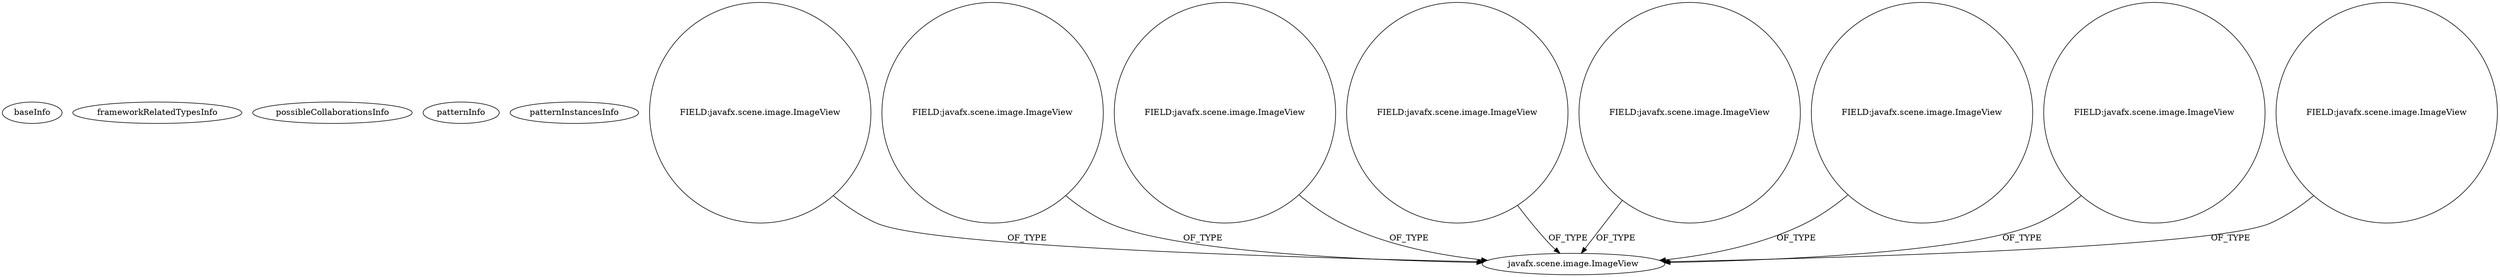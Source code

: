 digraph {
baseInfo[graphId=404,category="pattern",isAnonymous=false,possibleRelation=false]
frameworkRelatedTypesInfo[]
possibleCollaborationsInfo[]
patternInfo[frequency=6.0,patternRootClient=null]
patternInstancesInfo[0="JASCValentine-BrickBreaker~/JASCValentine-BrickBreaker/BrickBreaker-master/src/brickbreaker/Splash.java~Splash~565",1="dodaio-SoftwareBlack21G~/dodaio-SoftwareBlack21G/SoftwareBlack21G-master/Blackjack/src/Viewer/MainGamev2Controller.java~MainGamev2Controller~2521",2="giatuyentiensinh-Project1~/giatuyentiensinh-Project1/Project1-master/Project1/src/control/MainUIController.java~MainUIController~2734",3="Edenm-BlackJack~/Edenm-BlackJack/BlackJack-master/src/View/TableController.java~TableController~394",4="Enriqe-Breaking-Bad-Brick-Breaker~/Enriqe-Breaking-Bad-Brick-Breaker/Breaking-Bad-Brick-Breaker-master/src/bbbrickbreaker/Splash.java~Splash~435",5="prashker-KingsSGF~/prashker-KingsSGF/KingsSGF-master/src/uiSam/HexTileView.java~HexTileView~3900"]
20[label="FIELD:javafx.scene.image.ImageView",vertexType="FIELD_DECLARATION",isFrameworkType=false,shape=circle]
13[label="javafx.scene.image.ImageView",vertexType="FRAMEWORK_CLASS_TYPE",isFrameworkType=false]
26[label="FIELD:javafx.scene.image.ImageView",vertexType="FIELD_DECLARATION",isFrameworkType=false,shape=circle]
16[label="FIELD:javafx.scene.image.ImageView",vertexType="FIELD_DECLARATION",isFrameworkType=false,shape=circle]
24[label="FIELD:javafx.scene.image.ImageView",vertexType="FIELD_DECLARATION",isFrameworkType=false,shape=circle]
38[label="FIELD:javafx.scene.image.ImageView",vertexType="FIELD_DECLARATION",isFrameworkType=false,shape=circle]
28[label="FIELD:javafx.scene.image.ImageView",vertexType="FIELD_DECLARATION",isFrameworkType=false,shape=circle]
14[label="FIELD:javafx.scene.image.ImageView",vertexType="FIELD_DECLARATION",isFrameworkType=false,shape=circle]
40[label="FIELD:javafx.scene.image.ImageView",vertexType="FIELD_DECLARATION",isFrameworkType=false,shape=circle]
16->13[label="OF_TYPE"]
40->13[label="OF_TYPE"]
38->13[label="OF_TYPE"]
14->13[label="OF_TYPE"]
28->13[label="OF_TYPE"]
24->13[label="OF_TYPE"]
20->13[label="OF_TYPE"]
26->13[label="OF_TYPE"]
}
